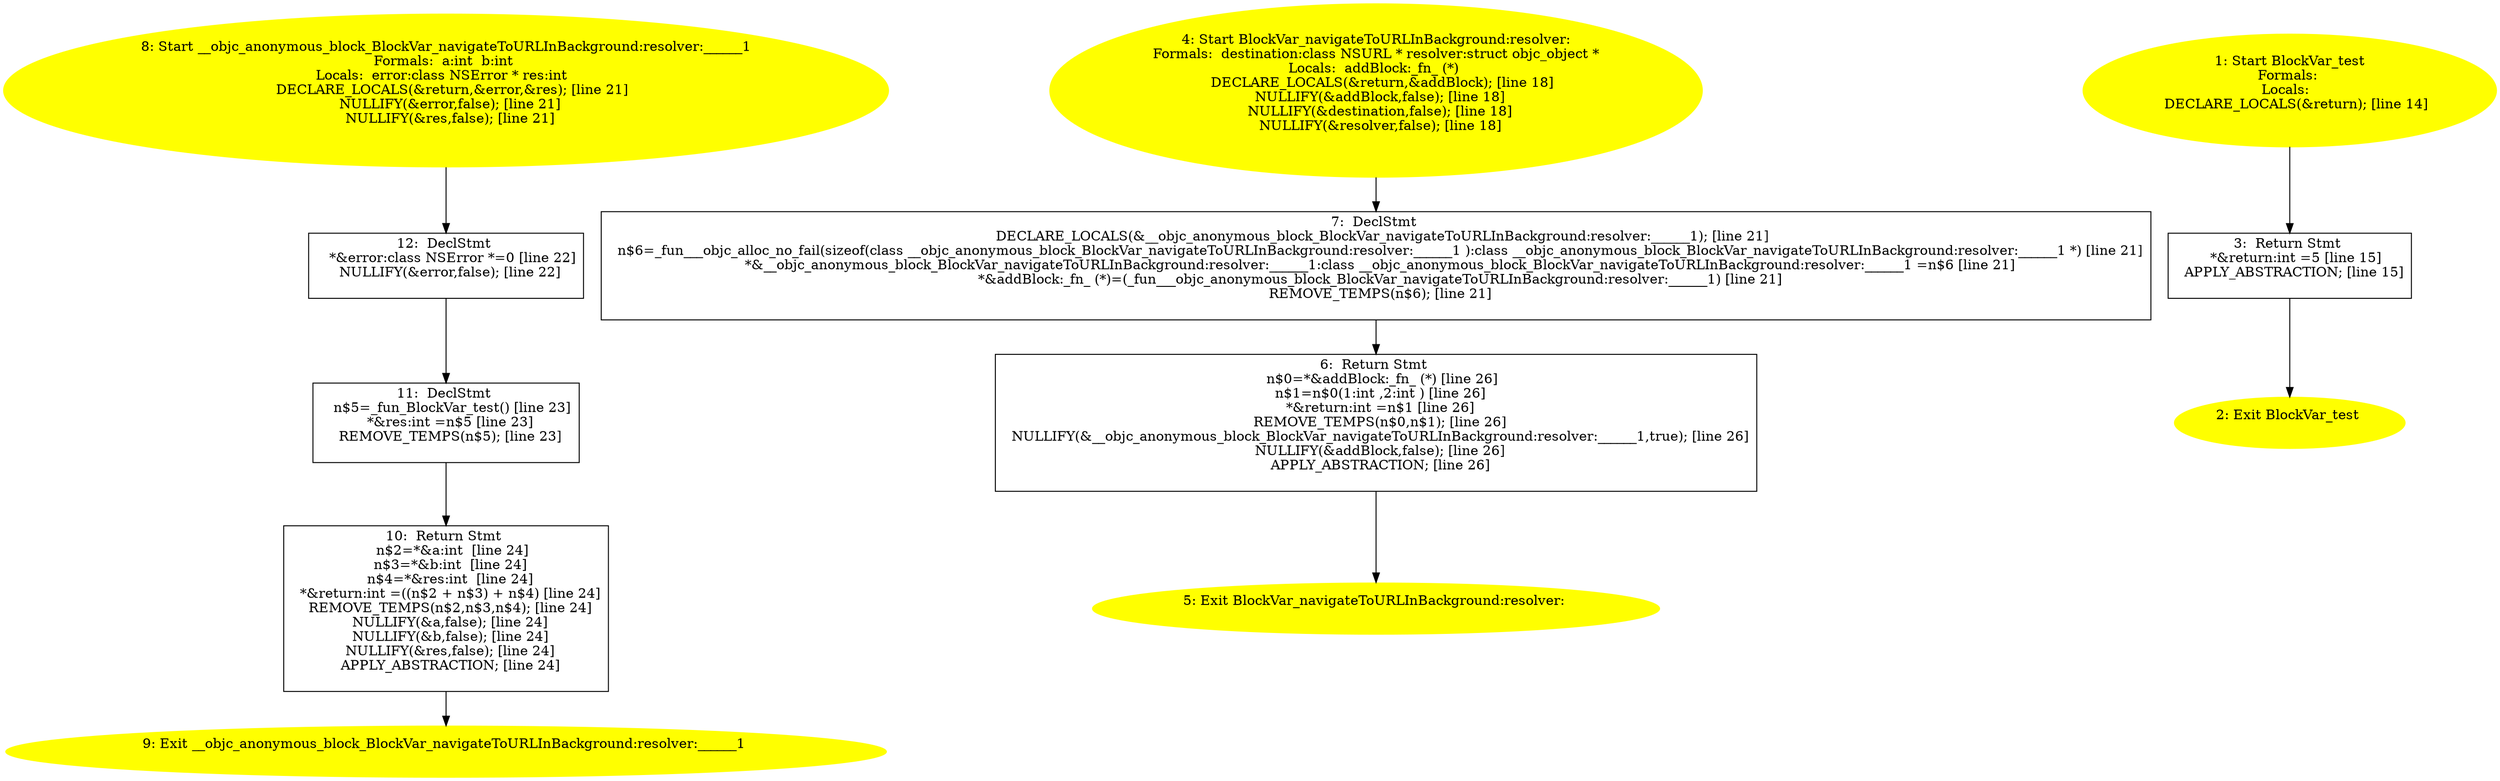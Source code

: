digraph iCFG {
12 [label="12:  DeclStmt \n   *&error:class NSError *=0 [line 22]\n  NULLIFY(&error,false); [line 22]\n " shape="box"]
	

	 12 -> 11 ;
11 [label="11:  DeclStmt \n   n$5=_fun_BlockVar_test() [line 23]\n  *&res:int =n$5 [line 23]\n  REMOVE_TEMPS(n$5); [line 23]\n " shape="box"]
	

	 11 -> 10 ;
10 [label="10:  Return Stmt \n   n$2=*&a:int  [line 24]\n  n$3=*&b:int  [line 24]\n  n$4=*&res:int  [line 24]\n  *&return:int =((n$2 + n$3) + n$4) [line 24]\n  REMOVE_TEMPS(n$2,n$3,n$4); [line 24]\n  NULLIFY(&a,false); [line 24]\n  NULLIFY(&b,false); [line 24]\n  NULLIFY(&res,false); [line 24]\n  APPLY_ABSTRACTION; [line 24]\n " shape="box"]
	

	 10 -> 9 ;
9 [label="9: Exit __objc_anonymous_block_BlockVar_navigateToURLInBackground:resolver:______1 \n  " color=yellow style=filled]
	

8 [label="8: Start __objc_anonymous_block_BlockVar_navigateToURLInBackground:resolver:______1\nFormals:  a:int  b:int \nLocals:  error:class NSError * res:int  \n   DECLARE_LOCALS(&return,&error,&res); [line 21]\n  NULLIFY(&error,false); [line 21]\n  NULLIFY(&res,false); [line 21]\n " color=yellow style=filled]
	

	 8 -> 12 ;
7 [label="7:  DeclStmt \n   DECLARE_LOCALS(&__objc_anonymous_block_BlockVar_navigateToURLInBackground:resolver:______1); [line 21]\n  n$6=_fun___objc_alloc_no_fail(sizeof(class __objc_anonymous_block_BlockVar_navigateToURLInBackground:resolver:______1 ):class __objc_anonymous_block_BlockVar_navigateToURLInBackground:resolver:______1 *) [line 21]\n  *&__objc_anonymous_block_BlockVar_navigateToURLInBackground:resolver:______1:class __objc_anonymous_block_BlockVar_navigateToURLInBackground:resolver:______1 =n$6 [line 21]\n  *&addBlock:_fn_ (*)=(_fun___objc_anonymous_block_BlockVar_navigateToURLInBackground:resolver:______1) [line 21]\n  REMOVE_TEMPS(n$6); [line 21]\n " shape="box"]
	

	 7 -> 6 ;
6 [label="6:  Return Stmt \n   n$0=*&addBlock:_fn_ (*) [line 26]\n  n$1=n$0(1:int ,2:int ) [line 26]\n  *&return:int =n$1 [line 26]\n  REMOVE_TEMPS(n$0,n$1); [line 26]\n  NULLIFY(&__objc_anonymous_block_BlockVar_navigateToURLInBackground:resolver:______1,true); [line 26]\n  NULLIFY(&addBlock,false); [line 26]\n  APPLY_ABSTRACTION; [line 26]\n " shape="box"]
	

	 6 -> 5 ;
5 [label="5: Exit BlockVar_navigateToURLInBackground:resolver: \n  " color=yellow style=filled]
	

4 [label="4: Start BlockVar_navigateToURLInBackground:resolver:\nFormals:  destination:class NSURL * resolver:struct objc_object *\nLocals:  addBlock:_fn_ (*) \n   DECLARE_LOCALS(&return,&addBlock); [line 18]\n  NULLIFY(&addBlock,false); [line 18]\n  NULLIFY(&destination,false); [line 18]\n  NULLIFY(&resolver,false); [line 18]\n " color=yellow style=filled]
	

	 4 -> 7 ;
3 [label="3:  Return Stmt \n   *&return:int =5 [line 15]\n  APPLY_ABSTRACTION; [line 15]\n " shape="box"]
	

	 3 -> 2 ;
2 [label="2: Exit BlockVar_test \n  " color=yellow style=filled]
	

1 [label="1: Start BlockVar_test\nFormals: \nLocals:  \n   DECLARE_LOCALS(&return); [line 14]\n " color=yellow style=filled]
	

	 1 -> 3 ;
}
